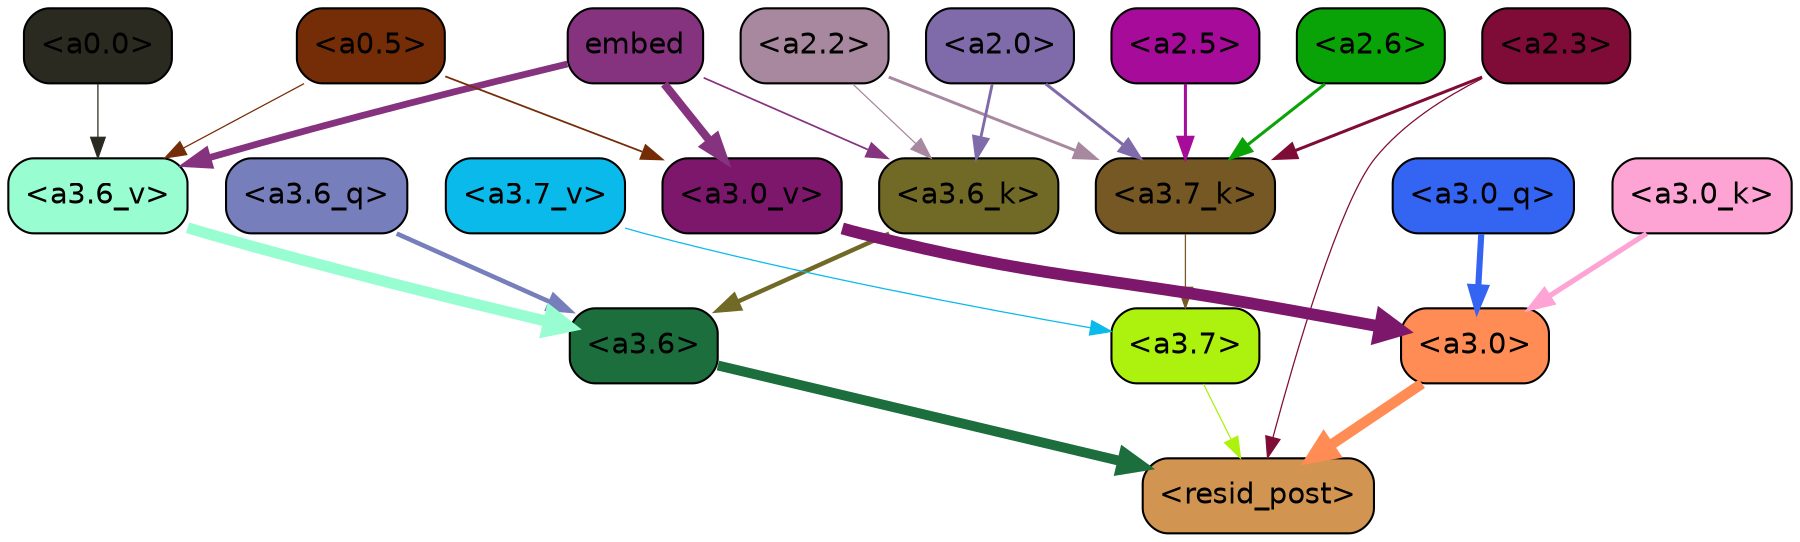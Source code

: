 strict digraph "" {
	graph [bgcolor=transparent,
		layout=dot,
		overlap=false,
		splines=true
	];
	"<a3.7>"	[color=black,
		fillcolor="#adf10e",
		fontname=Helvetica,
		shape=box,
		style="filled, rounded"];
	"<resid_post>"	[color=black,
		fillcolor="#d29551",
		fontname=Helvetica,
		shape=box,
		style="filled, rounded"];
	"<a3.7>" -> "<resid_post>"	[color="#adf10e",
		penwidth=0.6];
	"<a3.6>"	[color=black,
		fillcolor="#1d6e3d",
		fontname=Helvetica,
		shape=box,
		style="filled, rounded"];
	"<a3.6>" -> "<resid_post>"	[color="#1d6e3d",
		penwidth=4.749041676521301];
	"<a3.0>"	[color=black,
		fillcolor="#fe8c54",
		fontname=Helvetica,
		shape=box,
		style="filled, rounded"];
	"<a3.0>" -> "<resid_post>"	[color="#fe8c54",
		penwidth=5.004215121269226];
	"<a2.3>"	[color=black,
		fillcolor="#7f0c36",
		fontname=Helvetica,
		shape=box,
		style="filled, rounded"];
	"<a2.3>" -> "<resid_post>"	[color="#7f0c36",
		penwidth=0.6];
	"<a3.7_k>"	[color=black,
		fillcolor="#755823",
		fontname=Helvetica,
		shape=box,
		style="filled, rounded"];
	"<a2.3>" -> "<a3.7_k>"	[color="#7f0c36",
		penwidth=1.4559586644172668];
	"<a3.6_q>"	[color=black,
		fillcolor="#777ebc",
		fontname=Helvetica,
		shape=box,
		style="filled, rounded"];
	"<a3.6_q>" -> "<a3.6>"	[color="#777ebc",
		penwidth=2.199681341648102];
	"<a3.0_q>"	[color=black,
		fillcolor="#3464f2",
		fontname=Helvetica,
		shape=box,
		style="filled, rounded"];
	"<a3.0_q>" -> "<a3.0>"	[color="#3464f2",
		penwidth=2.9459195733070374];
	"<a3.7_k>" -> "<a3.7>"	[color="#755823",
		penwidth=0.6];
	"<a3.6_k>"	[color=black,
		fillcolor="#716926",
		fontname=Helvetica,
		shape=box,
		style="filled, rounded"];
	"<a3.6_k>" -> "<a3.6>"	[color="#716926",
		penwidth=2.13908451795578];
	"<a3.0_k>"	[color=black,
		fillcolor="#fda4d4",
		fontname=Helvetica,
		shape=box,
		style="filled, rounded"];
	"<a3.0_k>" -> "<a3.0>"	[color="#fda4d4",
		penwidth=2.520303964614868];
	"<a3.7_v>"	[color=black,
		fillcolor="#09baeb",
		fontname=Helvetica,
		shape=box,
		style="filled, rounded"];
	"<a3.7_v>" -> "<a3.7>"	[color="#09baeb",
		penwidth=0.6];
	"<a3.6_v>"	[color=black,
		fillcolor="#98fed1",
		fontname=Helvetica,
		shape=box,
		style="filled, rounded"];
	"<a3.6_v>" -> "<a3.6>"	[color="#98fed1",
		penwidth=5.297133803367615];
	"<a3.0_v>"	[color=black,
		fillcolor="#7d176c",
		fontname=Helvetica,
		shape=box,
		style="filled, rounded"];
	"<a3.0_v>" -> "<a3.0>"	[color="#7d176c",
		penwidth=5.680712580680847];
	"<a2.6>"	[color=black,
		fillcolor="#09a307",
		fontname=Helvetica,
		shape=box,
		style="filled, rounded"];
	"<a2.6>" -> "<a3.7_k>"	[color="#09a307",
		penwidth=1.468173325061798];
	"<a2.5>"	[color=black,
		fillcolor="#a60b9a",
		fontname=Helvetica,
		shape=box,
		style="filled, rounded"];
	"<a2.5>" -> "<a3.7_k>"	[color="#a60b9a",
		penwidth=1.457568109035492];
	"<a2.2>"	[color=black,
		fillcolor="#a7889e",
		fontname=Helvetica,
		shape=box,
		style="filled, rounded"];
	"<a2.2>" -> "<a3.7_k>"	[color="#a7889e",
		penwidth=1.4199435114860535];
	"<a2.2>" -> "<a3.6_k>"	[color="#a7889e",
		penwidth=0.6];
	"<a2.0>"	[color=black,
		fillcolor="#7f6aaa",
		fontname=Helvetica,
		shape=box,
		style="filled, rounded"];
	"<a2.0>" -> "<a3.7_k>"	[color="#7f6aaa",
		penwidth=1.4582423567771912];
	"<a2.0>" -> "<a3.6_k>"	[color="#7f6aaa",
		penwidth=1.3792681694030762];
	embed	[color=black,
		fillcolor="#86337f",
		fontname=Helvetica,
		shape=box,
		style="filled, rounded"];
	embed -> "<a3.6_k>"	[color="#86337f",
		penwidth=0.8273519277572632];
	embed -> "<a3.6_v>"	[color="#86337f",
		penwidth=3.2414157912135124];
	embed -> "<a3.0_v>"	[color="#86337f",
		penwidth=3.929257571697235];
	"<a0.5>"	[color=black,
		fillcolor="#752d08",
		fontname=Helvetica,
		shape=box,
		style="filled, rounded"];
	"<a0.5>" -> "<a3.6_v>"	[color="#752d08",
		penwidth=0.6];
	"<a0.5>" -> "<a3.0_v>"	[color="#752d08",
		penwidth=0.8535017371177673];
	"<a0.0>"	[color=black,
		fillcolor="#2a2a20",
		fontname=Helvetica,
		shape=box,
		style="filled, rounded"];
	"<a0.0>" -> "<a3.6_v>"	[color="#2a2a20",
		penwidth=0.6];
}
